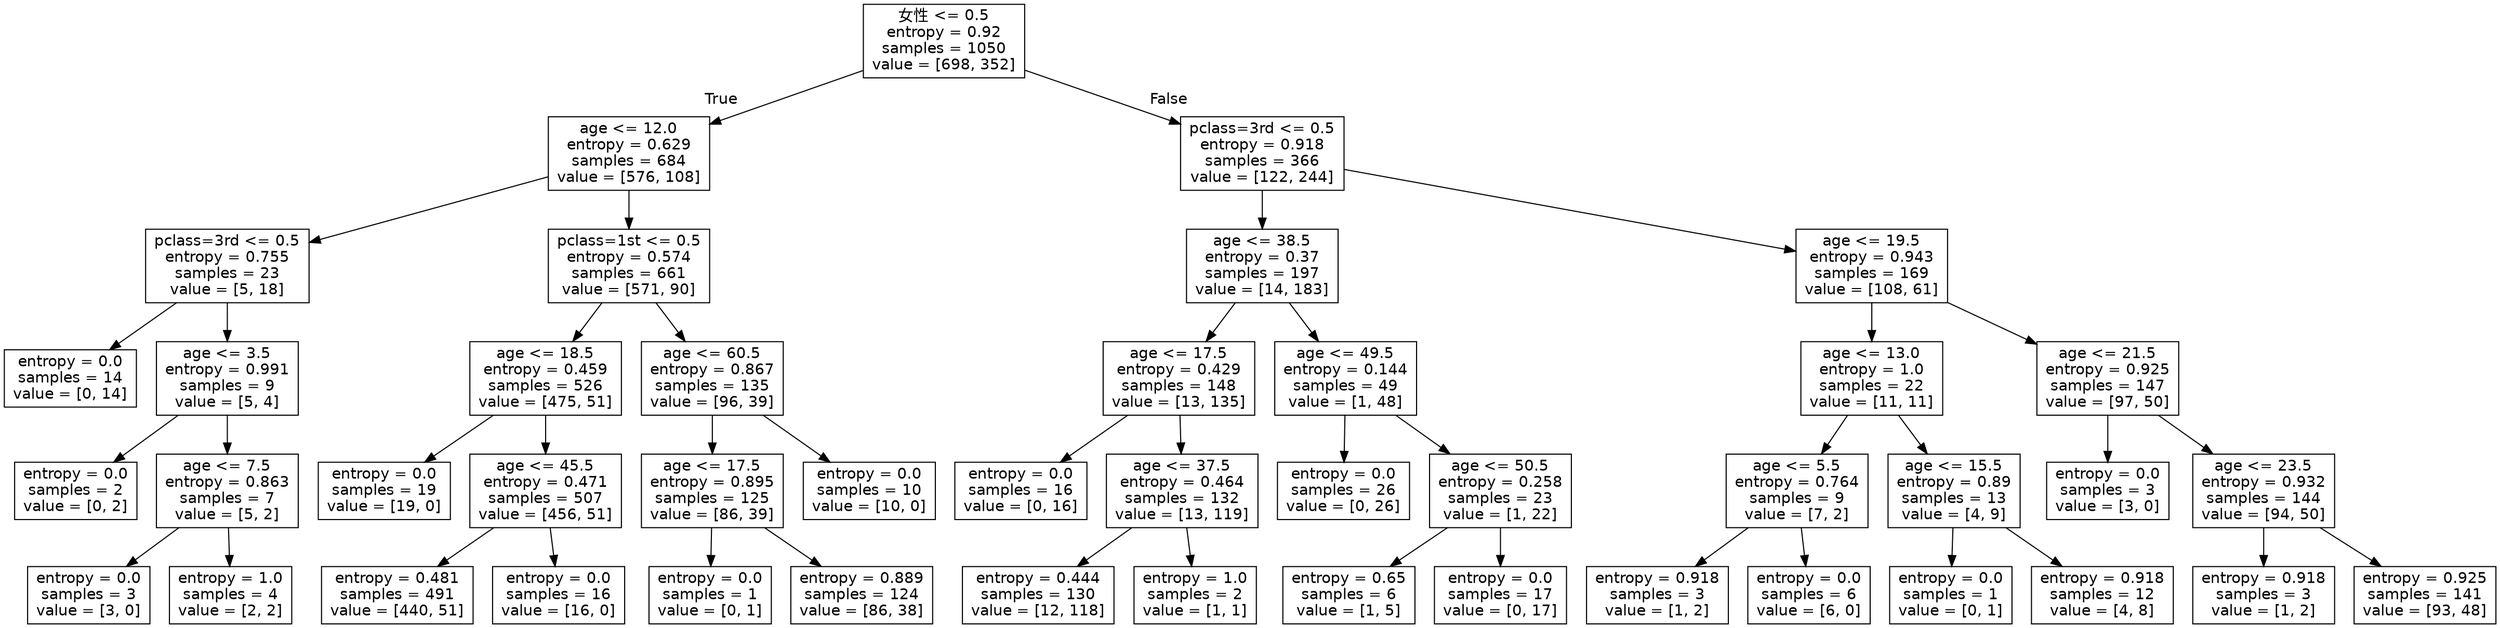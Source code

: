 digraph Tree {
node [shape=box, fontname="helvetica"] ;
edge [fontname="helvetica"] ;
0 [label="女性 <= 0.5\nentropy = 0.92\nsamples = 1050\nvalue = [698, 352]"] ;
1 [label="age <= 12.0\nentropy = 0.629\nsamples = 684\nvalue = [576, 108]"] ;
0 -> 1 [labeldistance=2.5, labelangle=45, headlabel="True"] ;
2 [label="pclass=3rd <= 0.5\nentropy = 0.755\nsamples = 23\nvalue = [5, 18]"] ;
1 -> 2 ;
3 [label="entropy = 0.0\nsamples = 14\nvalue = [0, 14]"] ;
2 -> 3 ;
4 [label="age <= 3.5\nentropy = 0.991\nsamples = 9\nvalue = [5, 4]"] ;
2 -> 4 ;
5 [label="entropy = 0.0\nsamples = 2\nvalue = [0, 2]"] ;
4 -> 5 ;
6 [label="age <= 7.5\nentropy = 0.863\nsamples = 7\nvalue = [5, 2]"] ;
4 -> 6 ;
7 [label="entropy = 0.0\nsamples = 3\nvalue = [3, 0]"] ;
6 -> 7 ;
8 [label="entropy = 1.0\nsamples = 4\nvalue = [2, 2]"] ;
6 -> 8 ;
9 [label="pclass=1st <= 0.5\nentropy = 0.574\nsamples = 661\nvalue = [571, 90]"] ;
1 -> 9 ;
10 [label="age <= 18.5\nentropy = 0.459\nsamples = 526\nvalue = [475, 51]"] ;
9 -> 10 ;
11 [label="entropy = 0.0\nsamples = 19\nvalue = [19, 0]"] ;
10 -> 11 ;
12 [label="age <= 45.5\nentropy = 0.471\nsamples = 507\nvalue = [456, 51]"] ;
10 -> 12 ;
13 [label="entropy = 0.481\nsamples = 491\nvalue = [440, 51]"] ;
12 -> 13 ;
14 [label="entropy = 0.0\nsamples = 16\nvalue = [16, 0]"] ;
12 -> 14 ;
15 [label="age <= 60.5\nentropy = 0.867\nsamples = 135\nvalue = [96, 39]"] ;
9 -> 15 ;
16 [label="age <= 17.5\nentropy = 0.895\nsamples = 125\nvalue = [86, 39]"] ;
15 -> 16 ;
17 [label="entropy = 0.0\nsamples = 1\nvalue = [0, 1]"] ;
16 -> 17 ;
18 [label="entropy = 0.889\nsamples = 124\nvalue = [86, 38]"] ;
16 -> 18 ;
19 [label="entropy = 0.0\nsamples = 10\nvalue = [10, 0]"] ;
15 -> 19 ;
20 [label="pclass=3rd <= 0.5\nentropy = 0.918\nsamples = 366\nvalue = [122, 244]"] ;
0 -> 20 [labeldistance=2.5, labelangle=-45, headlabel="False"] ;
21 [label="age <= 38.5\nentropy = 0.37\nsamples = 197\nvalue = [14, 183]"] ;
20 -> 21 ;
22 [label="age <= 17.5\nentropy = 0.429\nsamples = 148\nvalue = [13, 135]"] ;
21 -> 22 ;
23 [label="entropy = 0.0\nsamples = 16\nvalue = [0, 16]"] ;
22 -> 23 ;
24 [label="age <= 37.5\nentropy = 0.464\nsamples = 132\nvalue = [13, 119]"] ;
22 -> 24 ;
25 [label="entropy = 0.444\nsamples = 130\nvalue = [12, 118]"] ;
24 -> 25 ;
26 [label="entropy = 1.0\nsamples = 2\nvalue = [1, 1]"] ;
24 -> 26 ;
27 [label="age <= 49.5\nentropy = 0.144\nsamples = 49\nvalue = [1, 48]"] ;
21 -> 27 ;
28 [label="entropy = 0.0\nsamples = 26\nvalue = [0, 26]"] ;
27 -> 28 ;
29 [label="age <= 50.5\nentropy = 0.258\nsamples = 23\nvalue = [1, 22]"] ;
27 -> 29 ;
30 [label="entropy = 0.65\nsamples = 6\nvalue = [1, 5]"] ;
29 -> 30 ;
31 [label="entropy = 0.0\nsamples = 17\nvalue = [0, 17]"] ;
29 -> 31 ;
32 [label="age <= 19.5\nentropy = 0.943\nsamples = 169\nvalue = [108, 61]"] ;
20 -> 32 ;
33 [label="age <= 13.0\nentropy = 1.0\nsamples = 22\nvalue = [11, 11]"] ;
32 -> 33 ;
34 [label="age <= 5.5\nentropy = 0.764\nsamples = 9\nvalue = [7, 2]"] ;
33 -> 34 ;
35 [label="entropy = 0.918\nsamples = 3\nvalue = [1, 2]"] ;
34 -> 35 ;
36 [label="entropy = 0.0\nsamples = 6\nvalue = [6, 0]"] ;
34 -> 36 ;
37 [label="age <= 15.5\nentropy = 0.89\nsamples = 13\nvalue = [4, 9]"] ;
33 -> 37 ;
38 [label="entropy = 0.0\nsamples = 1\nvalue = [0, 1]"] ;
37 -> 38 ;
39 [label="entropy = 0.918\nsamples = 12\nvalue = [4, 8]"] ;
37 -> 39 ;
40 [label="age <= 21.5\nentropy = 0.925\nsamples = 147\nvalue = [97, 50]"] ;
32 -> 40 ;
41 [label="entropy = 0.0\nsamples = 3\nvalue = [3, 0]"] ;
40 -> 41 ;
42 [label="age <= 23.5\nentropy = 0.932\nsamples = 144\nvalue = [94, 50]"] ;
40 -> 42 ;
43 [label="entropy = 0.918\nsamples = 3\nvalue = [1, 2]"] ;
42 -> 43 ;
44 [label="entropy = 0.925\nsamples = 141\nvalue = [93, 48]"] ;
42 -> 44 ;
}